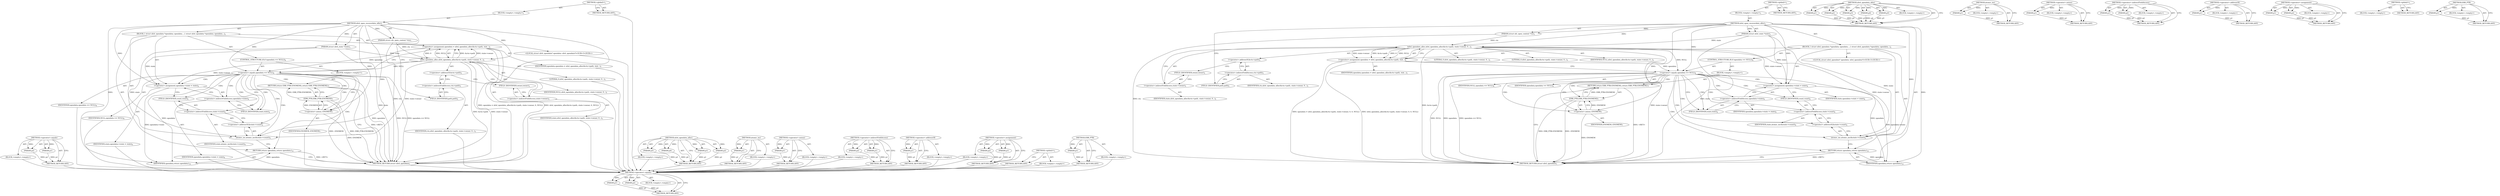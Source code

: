 digraph "ERR_PTR" {
vulnerable_92 [label=<(METHOD,&lt;operator&gt;.equals)>];
vulnerable_93 [label=<(PARAM,p1)>];
vulnerable_94 [label=<(PARAM,p2)>];
vulnerable_95 [label=<(BLOCK,&lt;empty&gt;,&lt;empty&gt;)>];
vulnerable_96 [label=<(METHOD_RETURN,ANY)>];
vulnerable_6 [label=<(METHOD,&lt;global&gt;)<SUB>1</SUB>>];
vulnerable_7 [label=<(BLOCK,&lt;empty&gt;,&lt;empty&gt;)<SUB>1</SUB>>];
vulnerable_8 [label=<(METHOD,nfs4_open_recoverdata_alloc)<SUB>1</SUB>>];
vulnerable_9 [label=<(PARAM,struct nfs_open_context *ctx)<SUB>1</SUB>>];
vulnerable_10 [label=<(PARAM,struct nfs4_state *state)<SUB>1</SUB>>];
vulnerable_11 [label=<(BLOCK,{
 	struct nfs4_opendata *opendata;
 
	opendata...,{
 	struct nfs4_opendata *opendata;
 
	opendata...)<SUB>2</SUB>>];
vulnerable_12 [label="<(LOCAL,struct nfs4_opendata* opendata: nfs4_opendata*)<SUB>3</SUB>>"];
vulnerable_13 [label=<(&lt;operator&gt;.assignment,opendata = nfs4_opendata_alloc(&amp;ctx-&gt;path, stat...)<SUB>5</SUB>>];
vulnerable_14 [label=<(IDENTIFIER,opendata,opendata = nfs4_opendata_alloc(&amp;ctx-&gt;path, stat...)<SUB>5</SUB>>];
vulnerable_15 [label=<(nfs4_opendata_alloc,nfs4_opendata_alloc(&amp;ctx-&gt;path, state-&gt;owner, 0...)<SUB>5</SUB>>];
vulnerable_16 [label=<(&lt;operator&gt;.addressOf,&amp;ctx-&gt;path)<SUB>5</SUB>>];
vulnerable_17 [label=<(&lt;operator&gt;.indirectFieldAccess,ctx-&gt;path)<SUB>5</SUB>>];
vulnerable_18 [label=<(IDENTIFIER,ctx,nfs4_opendata_alloc(&amp;ctx-&gt;path, state-&gt;owner, 0...)<SUB>5</SUB>>];
vulnerable_19 [label=<(FIELD_IDENTIFIER,path,path)<SUB>5</SUB>>];
vulnerable_20 [label=<(&lt;operator&gt;.indirectFieldAccess,state-&gt;owner)<SUB>5</SUB>>];
vulnerable_21 [label=<(IDENTIFIER,state,nfs4_opendata_alloc(&amp;ctx-&gt;path, state-&gt;owner, 0...)<SUB>5</SUB>>];
vulnerable_22 [label=<(FIELD_IDENTIFIER,owner,owner)<SUB>5</SUB>>];
vulnerable_23 [label=<(LITERAL,0,nfs4_opendata_alloc(&amp;ctx-&gt;path, state-&gt;owner, 0...)<SUB>5</SUB>>];
vulnerable_24 [label=<(IDENTIFIER,NULL,nfs4_opendata_alloc(&amp;ctx-&gt;path, state-&gt;owner, 0...)<SUB>5</SUB>>];
vulnerable_25 [label=<(CONTROL_STRUCTURE,IF,if (opendata == NULL))<SUB>6</SUB>>];
vulnerable_26 [label=<(&lt;operator&gt;.equals,opendata == NULL)<SUB>6</SUB>>];
vulnerable_27 [label=<(IDENTIFIER,opendata,opendata == NULL)<SUB>6</SUB>>];
vulnerable_28 [label=<(IDENTIFIER,NULL,opendata == NULL)<SUB>6</SUB>>];
vulnerable_29 [label=<(BLOCK,&lt;empty&gt;,&lt;empty&gt;)<SUB>7</SUB>>];
vulnerable_30 [label=<(RETURN,return ERR_PTR(-ENOMEM);,return ERR_PTR(-ENOMEM);)<SUB>7</SUB>>];
vulnerable_31 [label=<(ERR_PTR,ERR_PTR(-ENOMEM))<SUB>7</SUB>>];
vulnerable_32 [label=<(&lt;operator&gt;.minus,-ENOMEM)<SUB>7</SUB>>];
vulnerable_33 [label=<(IDENTIFIER,ENOMEM,-ENOMEM)<SUB>7</SUB>>];
vulnerable_34 [label=<(&lt;operator&gt;.assignment,opendata-&gt;state = state)<SUB>8</SUB>>];
vulnerable_35 [label=<(&lt;operator&gt;.indirectFieldAccess,opendata-&gt;state)<SUB>8</SUB>>];
vulnerable_36 [label=<(IDENTIFIER,opendata,opendata-&gt;state = state)<SUB>8</SUB>>];
vulnerable_37 [label=<(FIELD_IDENTIFIER,state,state)<SUB>8</SUB>>];
vulnerable_38 [label=<(IDENTIFIER,state,opendata-&gt;state = state)<SUB>8</SUB>>];
vulnerable_39 [label=<(atomic_inc,atomic_inc(&amp;state-&gt;count))<SUB>9</SUB>>];
vulnerable_40 [label=<(&lt;operator&gt;.addressOf,&amp;state-&gt;count)<SUB>9</SUB>>];
vulnerable_41 [label=<(&lt;operator&gt;.indirectFieldAccess,state-&gt;count)<SUB>9</SUB>>];
vulnerable_42 [label=<(IDENTIFIER,state,atomic_inc(&amp;state-&gt;count))<SUB>9</SUB>>];
vulnerable_43 [label=<(FIELD_IDENTIFIER,count,count)<SUB>9</SUB>>];
vulnerable_44 [label=<(RETURN,return opendata;,return opendata;)<SUB>10</SUB>>];
vulnerable_45 [label=<(IDENTIFIER,opendata,return opendata;)<SUB>10</SUB>>];
vulnerable_46 [label=<(METHOD_RETURN,struct nfs4_opendata)<SUB>1</SUB>>];
vulnerable_48 [label=<(METHOD_RETURN,ANY)<SUB>1</SUB>>];
vulnerable_76 [label=<(METHOD,nfs4_opendata_alloc)>];
vulnerable_77 [label=<(PARAM,p1)>];
vulnerable_78 [label=<(PARAM,p2)>];
vulnerable_79 [label=<(PARAM,p3)>];
vulnerable_80 [label=<(PARAM,p4)>];
vulnerable_81 [label=<(BLOCK,&lt;empty&gt;,&lt;empty&gt;)>];
vulnerable_82 [label=<(METHOD_RETURN,ANY)>];
vulnerable_105 [label=<(METHOD,atomic_inc)>];
vulnerable_106 [label=<(PARAM,p1)>];
vulnerable_107 [label=<(BLOCK,&lt;empty&gt;,&lt;empty&gt;)>];
vulnerable_108 [label=<(METHOD_RETURN,ANY)>];
vulnerable_101 [label=<(METHOD,&lt;operator&gt;.minus)>];
vulnerable_102 [label=<(PARAM,p1)>];
vulnerable_103 [label=<(BLOCK,&lt;empty&gt;,&lt;empty&gt;)>];
vulnerable_104 [label=<(METHOD_RETURN,ANY)>];
vulnerable_87 [label=<(METHOD,&lt;operator&gt;.indirectFieldAccess)>];
vulnerable_88 [label=<(PARAM,p1)>];
vulnerable_89 [label=<(PARAM,p2)>];
vulnerable_90 [label=<(BLOCK,&lt;empty&gt;,&lt;empty&gt;)>];
vulnerable_91 [label=<(METHOD_RETURN,ANY)>];
vulnerable_83 [label=<(METHOD,&lt;operator&gt;.addressOf)>];
vulnerable_84 [label=<(PARAM,p1)>];
vulnerable_85 [label=<(BLOCK,&lt;empty&gt;,&lt;empty&gt;)>];
vulnerable_86 [label=<(METHOD_RETURN,ANY)>];
vulnerable_71 [label=<(METHOD,&lt;operator&gt;.assignment)>];
vulnerable_72 [label=<(PARAM,p1)>];
vulnerable_73 [label=<(PARAM,p2)>];
vulnerable_74 [label=<(BLOCK,&lt;empty&gt;,&lt;empty&gt;)>];
vulnerable_75 [label=<(METHOD_RETURN,ANY)>];
vulnerable_65 [label=<(METHOD,&lt;global&gt;)<SUB>1</SUB>>];
vulnerable_66 [label=<(BLOCK,&lt;empty&gt;,&lt;empty&gt;)>];
vulnerable_67 [label=<(METHOD_RETURN,ANY)>];
vulnerable_97 [label=<(METHOD,ERR_PTR)>];
vulnerable_98 [label=<(PARAM,p1)>];
vulnerable_99 [label=<(BLOCK,&lt;empty&gt;,&lt;empty&gt;)>];
vulnerable_100 [label=<(METHOD_RETURN,ANY)>];
fixed_94 [label=<(METHOD,&lt;operator&gt;.equals)>];
fixed_95 [label=<(PARAM,p1)>];
fixed_96 [label=<(PARAM,p2)>];
fixed_97 [label=<(BLOCK,&lt;empty&gt;,&lt;empty&gt;)>];
fixed_98 [label=<(METHOD_RETURN,ANY)>];
fixed_6 [label=<(METHOD,&lt;global&gt;)<SUB>1</SUB>>];
fixed_7 [label=<(BLOCK,&lt;empty&gt;,&lt;empty&gt;)<SUB>1</SUB>>];
fixed_8 [label=<(METHOD,nfs4_open_recoverdata_alloc)<SUB>1</SUB>>];
fixed_9 [label=<(PARAM,struct nfs_open_context *ctx)<SUB>1</SUB>>];
fixed_10 [label=<(PARAM,struct nfs4_state *state)<SUB>1</SUB>>];
fixed_11 [label=<(BLOCK,{
 	struct nfs4_opendata *opendata;
 
	opendata...,{
 	struct nfs4_opendata *opendata;
 
	opendata...)<SUB>2</SUB>>];
fixed_12 [label="<(LOCAL,struct nfs4_opendata* opendata: nfs4_opendata*)<SUB>3</SUB>>"];
fixed_13 [label=<(&lt;operator&gt;.assignment,opendata = nfs4_opendata_alloc(&amp;ctx-&gt;path, stat...)<SUB>5</SUB>>];
fixed_14 [label=<(IDENTIFIER,opendata,opendata = nfs4_opendata_alloc(&amp;ctx-&gt;path, stat...)<SUB>5</SUB>>];
fixed_15 [label=<(nfs4_opendata_alloc,nfs4_opendata_alloc(&amp;ctx-&gt;path, state-&gt;owner, 0...)<SUB>5</SUB>>];
fixed_16 [label=<(&lt;operator&gt;.addressOf,&amp;ctx-&gt;path)<SUB>5</SUB>>];
fixed_17 [label=<(&lt;operator&gt;.indirectFieldAccess,ctx-&gt;path)<SUB>5</SUB>>];
fixed_18 [label=<(IDENTIFIER,ctx,nfs4_opendata_alloc(&amp;ctx-&gt;path, state-&gt;owner, 0...)<SUB>5</SUB>>];
fixed_19 [label=<(FIELD_IDENTIFIER,path,path)<SUB>5</SUB>>];
fixed_20 [label=<(&lt;operator&gt;.indirectFieldAccess,state-&gt;owner)<SUB>5</SUB>>];
fixed_21 [label=<(IDENTIFIER,state,nfs4_opendata_alloc(&amp;ctx-&gt;path, state-&gt;owner, 0...)<SUB>5</SUB>>];
fixed_22 [label=<(FIELD_IDENTIFIER,owner,owner)<SUB>5</SUB>>];
fixed_23 [label=<(LITERAL,0,nfs4_opendata_alloc(&amp;ctx-&gt;path, state-&gt;owner, 0...)<SUB>5</SUB>>];
fixed_24 [label=<(LITERAL,0,nfs4_opendata_alloc(&amp;ctx-&gt;path, state-&gt;owner, 0...)<SUB>5</SUB>>];
fixed_25 [label=<(IDENTIFIER,NULL,nfs4_opendata_alloc(&amp;ctx-&gt;path, state-&gt;owner, 0...)<SUB>5</SUB>>];
fixed_26 [label=<(CONTROL_STRUCTURE,IF,if (opendata == NULL))<SUB>6</SUB>>];
fixed_27 [label=<(&lt;operator&gt;.equals,opendata == NULL)<SUB>6</SUB>>];
fixed_28 [label=<(IDENTIFIER,opendata,opendata == NULL)<SUB>6</SUB>>];
fixed_29 [label=<(IDENTIFIER,NULL,opendata == NULL)<SUB>6</SUB>>];
fixed_30 [label=<(BLOCK,&lt;empty&gt;,&lt;empty&gt;)<SUB>7</SUB>>];
fixed_31 [label=<(RETURN,return ERR_PTR(-ENOMEM);,return ERR_PTR(-ENOMEM);)<SUB>7</SUB>>];
fixed_32 [label=<(ERR_PTR,ERR_PTR(-ENOMEM))<SUB>7</SUB>>];
fixed_33 [label=<(&lt;operator&gt;.minus,-ENOMEM)<SUB>7</SUB>>];
fixed_34 [label=<(IDENTIFIER,ENOMEM,-ENOMEM)<SUB>7</SUB>>];
fixed_35 [label=<(&lt;operator&gt;.assignment,opendata-&gt;state = state)<SUB>8</SUB>>];
fixed_36 [label=<(&lt;operator&gt;.indirectFieldAccess,opendata-&gt;state)<SUB>8</SUB>>];
fixed_37 [label=<(IDENTIFIER,opendata,opendata-&gt;state = state)<SUB>8</SUB>>];
fixed_38 [label=<(FIELD_IDENTIFIER,state,state)<SUB>8</SUB>>];
fixed_39 [label=<(IDENTIFIER,state,opendata-&gt;state = state)<SUB>8</SUB>>];
fixed_40 [label=<(atomic_inc,atomic_inc(&amp;state-&gt;count))<SUB>9</SUB>>];
fixed_41 [label=<(&lt;operator&gt;.addressOf,&amp;state-&gt;count)<SUB>9</SUB>>];
fixed_42 [label=<(&lt;operator&gt;.indirectFieldAccess,state-&gt;count)<SUB>9</SUB>>];
fixed_43 [label=<(IDENTIFIER,state,atomic_inc(&amp;state-&gt;count))<SUB>9</SUB>>];
fixed_44 [label=<(FIELD_IDENTIFIER,count,count)<SUB>9</SUB>>];
fixed_45 [label=<(RETURN,return opendata;,return opendata;)<SUB>10</SUB>>];
fixed_46 [label=<(IDENTIFIER,opendata,return opendata;)<SUB>10</SUB>>];
fixed_47 [label=<(METHOD_RETURN,struct nfs4_opendata)<SUB>1</SUB>>];
fixed_49 [label=<(METHOD_RETURN,ANY)<SUB>1</SUB>>];
fixed_77 [label=<(METHOD,nfs4_opendata_alloc)>];
fixed_78 [label=<(PARAM,p1)>];
fixed_79 [label=<(PARAM,p2)>];
fixed_80 [label=<(PARAM,p3)>];
fixed_81 [label=<(PARAM,p4)>];
fixed_82 [label=<(PARAM,p5)>];
fixed_83 [label=<(BLOCK,&lt;empty&gt;,&lt;empty&gt;)>];
fixed_84 [label=<(METHOD_RETURN,ANY)>];
fixed_107 [label=<(METHOD,atomic_inc)>];
fixed_108 [label=<(PARAM,p1)>];
fixed_109 [label=<(BLOCK,&lt;empty&gt;,&lt;empty&gt;)>];
fixed_110 [label=<(METHOD_RETURN,ANY)>];
fixed_103 [label=<(METHOD,&lt;operator&gt;.minus)>];
fixed_104 [label=<(PARAM,p1)>];
fixed_105 [label=<(BLOCK,&lt;empty&gt;,&lt;empty&gt;)>];
fixed_106 [label=<(METHOD_RETURN,ANY)>];
fixed_89 [label=<(METHOD,&lt;operator&gt;.indirectFieldAccess)>];
fixed_90 [label=<(PARAM,p1)>];
fixed_91 [label=<(PARAM,p2)>];
fixed_92 [label=<(BLOCK,&lt;empty&gt;,&lt;empty&gt;)>];
fixed_93 [label=<(METHOD_RETURN,ANY)>];
fixed_85 [label=<(METHOD,&lt;operator&gt;.addressOf)>];
fixed_86 [label=<(PARAM,p1)>];
fixed_87 [label=<(BLOCK,&lt;empty&gt;,&lt;empty&gt;)>];
fixed_88 [label=<(METHOD_RETURN,ANY)>];
fixed_72 [label=<(METHOD,&lt;operator&gt;.assignment)>];
fixed_73 [label=<(PARAM,p1)>];
fixed_74 [label=<(PARAM,p2)>];
fixed_75 [label=<(BLOCK,&lt;empty&gt;,&lt;empty&gt;)>];
fixed_76 [label=<(METHOD_RETURN,ANY)>];
fixed_66 [label=<(METHOD,&lt;global&gt;)<SUB>1</SUB>>];
fixed_67 [label=<(BLOCK,&lt;empty&gt;,&lt;empty&gt;)>];
fixed_68 [label=<(METHOD_RETURN,ANY)>];
fixed_99 [label=<(METHOD,ERR_PTR)>];
fixed_100 [label=<(PARAM,p1)>];
fixed_101 [label=<(BLOCK,&lt;empty&gt;,&lt;empty&gt;)>];
fixed_102 [label=<(METHOD_RETURN,ANY)>];
vulnerable_92 -> vulnerable_93  [key=0, label="AST: "];
vulnerable_92 -> vulnerable_93  [key=1, label="DDG: "];
vulnerable_92 -> vulnerable_95  [key=0, label="AST: "];
vulnerable_92 -> vulnerable_94  [key=0, label="AST: "];
vulnerable_92 -> vulnerable_94  [key=1, label="DDG: "];
vulnerable_92 -> vulnerable_96  [key=0, label="AST: "];
vulnerable_92 -> vulnerable_96  [key=1, label="CFG: "];
vulnerable_93 -> vulnerable_96  [key=0, label="DDG: p1"];
vulnerable_94 -> vulnerable_96  [key=0, label="DDG: p2"];
vulnerable_95 -> fixed_94  [key=0];
vulnerable_96 -> fixed_94  [key=0];
vulnerable_6 -> vulnerable_7  [key=0, label="AST: "];
vulnerable_6 -> vulnerable_48  [key=0, label="AST: "];
vulnerable_6 -> vulnerable_48  [key=1, label="CFG: "];
vulnerable_7 -> vulnerable_8  [key=0, label="AST: "];
vulnerable_8 -> vulnerable_9  [key=0, label="AST: "];
vulnerable_8 -> vulnerable_9  [key=1, label="DDG: "];
vulnerable_8 -> vulnerable_10  [key=0, label="AST: "];
vulnerable_8 -> vulnerable_10  [key=1, label="DDG: "];
vulnerable_8 -> vulnerable_11  [key=0, label="AST: "];
vulnerable_8 -> vulnerable_46  [key=0, label="AST: "];
vulnerable_8 -> vulnerable_19  [key=0, label="CFG: "];
vulnerable_8 -> vulnerable_34  [key=0, label="DDG: "];
vulnerable_8 -> vulnerable_39  [key=0, label="DDG: "];
vulnerable_8 -> vulnerable_45  [key=0, label="DDG: "];
vulnerable_8 -> vulnerable_15  [key=0, label="DDG: "];
vulnerable_8 -> vulnerable_26  [key=0, label="DDG: "];
vulnerable_8 -> vulnerable_32  [key=0, label="DDG: "];
vulnerable_9 -> vulnerable_46  [key=0, label="DDG: ctx"];
vulnerable_9 -> vulnerable_15  [key=0, label="DDG: ctx"];
vulnerable_10 -> vulnerable_46  [key=0, label="DDG: state"];
vulnerable_10 -> vulnerable_34  [key=0, label="DDG: state"];
vulnerable_10 -> vulnerable_39  [key=0, label="DDG: state"];
vulnerable_10 -> vulnerable_15  [key=0, label="DDG: state"];
vulnerable_11 -> vulnerable_12  [key=0, label="AST: "];
vulnerable_11 -> vulnerable_13  [key=0, label="AST: "];
vulnerable_11 -> vulnerable_25  [key=0, label="AST: "];
vulnerable_11 -> vulnerable_34  [key=0, label="AST: "];
vulnerable_11 -> vulnerable_39  [key=0, label="AST: "];
vulnerable_11 -> vulnerable_44  [key=0, label="AST: "];
vulnerable_12 -> fixed_94  [key=0];
vulnerable_13 -> vulnerable_14  [key=0, label="AST: "];
vulnerable_13 -> vulnerable_15  [key=0, label="AST: "];
vulnerable_13 -> vulnerable_26  [key=0, label="CFG: "];
vulnerable_13 -> vulnerable_26  [key=1, label="DDG: opendata"];
vulnerable_13 -> vulnerable_46  [key=0, label="DDG: nfs4_opendata_alloc(&amp;ctx-&gt;path, state-&gt;owner, 0, NULL)"];
vulnerable_13 -> vulnerable_46  [key=1, label="DDG: opendata = nfs4_opendata_alloc(&amp;ctx-&gt;path, state-&gt;owner, 0, NULL)"];
vulnerable_14 -> fixed_94  [key=0];
vulnerable_15 -> vulnerable_16  [key=0, label="AST: "];
vulnerable_15 -> vulnerable_20  [key=0, label="AST: "];
vulnerable_15 -> vulnerable_23  [key=0, label="AST: "];
vulnerable_15 -> vulnerable_24  [key=0, label="AST: "];
vulnerable_15 -> vulnerable_13  [key=0, label="CFG: "];
vulnerable_15 -> vulnerable_13  [key=1, label="DDG: &amp;ctx-&gt;path"];
vulnerable_15 -> vulnerable_13  [key=2, label="DDG: state-&gt;owner"];
vulnerable_15 -> vulnerable_13  [key=3, label="DDG: 0"];
vulnerable_15 -> vulnerable_13  [key=4, label="DDG: NULL"];
vulnerable_15 -> vulnerable_46  [key=0, label="DDG: &amp;ctx-&gt;path"];
vulnerable_15 -> vulnerable_46  [key=1, label="DDG: state-&gt;owner"];
vulnerable_15 -> vulnerable_34  [key=0, label="DDG: state-&gt;owner"];
vulnerable_15 -> vulnerable_39  [key=0, label="DDG: state-&gt;owner"];
vulnerable_15 -> vulnerable_26  [key=0, label="DDG: NULL"];
vulnerable_16 -> vulnerable_17  [key=0, label="AST: "];
vulnerable_16 -> vulnerable_22  [key=0, label="CFG: "];
vulnerable_17 -> vulnerable_18  [key=0, label="AST: "];
vulnerable_17 -> vulnerable_19  [key=0, label="AST: "];
vulnerable_17 -> vulnerable_16  [key=0, label="CFG: "];
vulnerable_18 -> fixed_94  [key=0];
vulnerable_19 -> vulnerable_17  [key=0, label="CFG: "];
vulnerable_20 -> vulnerable_21  [key=0, label="AST: "];
vulnerable_20 -> vulnerable_22  [key=0, label="AST: "];
vulnerable_20 -> vulnerable_15  [key=0, label="CFG: "];
vulnerable_21 -> fixed_94  [key=0];
vulnerable_22 -> vulnerable_20  [key=0, label="CFG: "];
vulnerable_23 -> fixed_94  [key=0];
vulnerable_24 -> fixed_94  [key=0];
vulnerable_25 -> vulnerable_26  [key=0, label="AST: "];
vulnerable_25 -> vulnerable_29  [key=0, label="AST: "];
vulnerable_26 -> vulnerable_27  [key=0, label="AST: "];
vulnerable_26 -> vulnerable_28  [key=0, label="AST: "];
vulnerable_26 -> vulnerable_32  [key=0, label="CFG: "];
vulnerable_26 -> vulnerable_32  [key=1, label="CDG: "];
vulnerable_26 -> vulnerable_37  [key=0, label="CFG: "];
vulnerable_26 -> vulnerable_37  [key=1, label="CDG: "];
vulnerable_26 -> vulnerable_46  [key=0, label="DDG: opendata"];
vulnerable_26 -> vulnerable_46  [key=1, label="DDG: NULL"];
vulnerable_26 -> vulnerable_46  [key=2, label="DDG: opendata == NULL"];
vulnerable_26 -> vulnerable_45  [key=0, label="DDG: opendata"];
vulnerable_26 -> vulnerable_40  [key=0, label="CDG: "];
vulnerable_26 -> vulnerable_30  [key=0, label="CDG: "];
vulnerable_26 -> vulnerable_34  [key=0, label="CDG: "];
vulnerable_26 -> vulnerable_44  [key=0, label="CDG: "];
vulnerable_26 -> vulnerable_35  [key=0, label="CDG: "];
vulnerable_26 -> vulnerable_41  [key=0, label="CDG: "];
vulnerable_26 -> vulnerable_39  [key=0, label="CDG: "];
vulnerable_26 -> vulnerable_31  [key=0, label="CDG: "];
vulnerable_26 -> vulnerable_43  [key=0, label="CDG: "];
vulnerable_27 -> fixed_94  [key=0];
vulnerable_28 -> fixed_94  [key=0];
vulnerable_29 -> vulnerable_30  [key=0, label="AST: "];
vulnerable_30 -> vulnerable_31  [key=0, label="AST: "];
vulnerable_30 -> vulnerable_46  [key=0, label="CFG: "];
vulnerable_30 -> vulnerable_46  [key=1, label="DDG: &lt;RET&gt;"];
vulnerable_31 -> vulnerable_32  [key=0, label="AST: "];
vulnerable_31 -> vulnerable_30  [key=0, label="CFG: "];
vulnerable_31 -> vulnerable_30  [key=1, label="DDG: ERR_PTR(-ENOMEM)"];
vulnerable_31 -> vulnerable_46  [key=0, label="DDG: -ENOMEM"];
vulnerable_31 -> vulnerable_46  [key=1, label="DDG: ERR_PTR(-ENOMEM)"];
vulnerable_32 -> vulnerable_33  [key=0, label="AST: "];
vulnerable_32 -> vulnerable_31  [key=0, label="CFG: "];
vulnerable_32 -> vulnerable_31  [key=1, label="DDG: ENOMEM"];
vulnerable_32 -> vulnerable_46  [key=0, label="DDG: ENOMEM"];
vulnerable_33 -> fixed_94  [key=0];
vulnerable_34 -> vulnerable_35  [key=0, label="AST: "];
vulnerable_34 -> vulnerable_38  [key=0, label="AST: "];
vulnerable_34 -> vulnerable_43  [key=0, label="CFG: "];
vulnerable_34 -> vulnerable_45  [key=0, label="DDG: opendata-&gt;state"];
vulnerable_35 -> vulnerable_36  [key=0, label="AST: "];
vulnerable_35 -> vulnerable_37  [key=0, label="AST: "];
vulnerable_35 -> vulnerable_34  [key=0, label="CFG: "];
vulnerable_36 -> fixed_94  [key=0];
vulnerable_37 -> vulnerable_35  [key=0, label="CFG: "];
vulnerable_38 -> fixed_94  [key=0];
vulnerable_39 -> vulnerable_40  [key=0, label="AST: "];
vulnerable_39 -> vulnerable_44  [key=0, label="CFG: "];
vulnerable_40 -> vulnerable_41  [key=0, label="AST: "];
vulnerable_40 -> vulnerable_39  [key=0, label="CFG: "];
vulnerable_41 -> vulnerable_42  [key=0, label="AST: "];
vulnerable_41 -> vulnerable_43  [key=0, label="AST: "];
vulnerable_41 -> vulnerable_40  [key=0, label="CFG: "];
vulnerable_42 -> fixed_94  [key=0];
vulnerable_43 -> vulnerable_41  [key=0, label="CFG: "];
vulnerable_44 -> vulnerable_45  [key=0, label="AST: "];
vulnerable_44 -> vulnerable_46  [key=0, label="CFG: "];
vulnerable_44 -> vulnerable_46  [key=1, label="DDG: &lt;RET&gt;"];
vulnerable_45 -> vulnerable_44  [key=0, label="DDG: opendata"];
vulnerable_46 -> fixed_94  [key=0];
vulnerable_48 -> fixed_94  [key=0];
vulnerable_76 -> vulnerable_77  [key=0, label="AST: "];
vulnerable_76 -> vulnerable_77  [key=1, label="DDG: "];
vulnerable_76 -> vulnerable_81  [key=0, label="AST: "];
vulnerable_76 -> vulnerable_78  [key=0, label="AST: "];
vulnerable_76 -> vulnerable_78  [key=1, label="DDG: "];
vulnerable_76 -> vulnerable_82  [key=0, label="AST: "];
vulnerable_76 -> vulnerable_82  [key=1, label="CFG: "];
vulnerable_76 -> vulnerable_79  [key=0, label="AST: "];
vulnerable_76 -> vulnerable_79  [key=1, label="DDG: "];
vulnerable_76 -> vulnerable_80  [key=0, label="AST: "];
vulnerable_76 -> vulnerable_80  [key=1, label="DDG: "];
vulnerable_77 -> vulnerable_82  [key=0, label="DDG: p1"];
vulnerable_78 -> vulnerable_82  [key=0, label="DDG: p2"];
vulnerable_79 -> vulnerable_82  [key=0, label="DDG: p3"];
vulnerable_80 -> vulnerable_82  [key=0, label="DDG: p4"];
vulnerable_81 -> fixed_94  [key=0];
vulnerable_82 -> fixed_94  [key=0];
vulnerable_105 -> vulnerable_106  [key=0, label="AST: "];
vulnerable_105 -> vulnerable_106  [key=1, label="DDG: "];
vulnerable_105 -> vulnerable_107  [key=0, label="AST: "];
vulnerable_105 -> vulnerable_108  [key=0, label="AST: "];
vulnerable_105 -> vulnerable_108  [key=1, label="CFG: "];
vulnerable_106 -> vulnerable_108  [key=0, label="DDG: p1"];
vulnerable_107 -> fixed_94  [key=0];
vulnerable_108 -> fixed_94  [key=0];
vulnerable_101 -> vulnerable_102  [key=0, label="AST: "];
vulnerable_101 -> vulnerable_102  [key=1, label="DDG: "];
vulnerable_101 -> vulnerable_103  [key=0, label="AST: "];
vulnerable_101 -> vulnerable_104  [key=0, label="AST: "];
vulnerable_101 -> vulnerable_104  [key=1, label="CFG: "];
vulnerable_102 -> vulnerable_104  [key=0, label="DDG: p1"];
vulnerable_103 -> fixed_94  [key=0];
vulnerable_104 -> fixed_94  [key=0];
vulnerable_87 -> vulnerable_88  [key=0, label="AST: "];
vulnerable_87 -> vulnerable_88  [key=1, label="DDG: "];
vulnerable_87 -> vulnerable_90  [key=0, label="AST: "];
vulnerable_87 -> vulnerable_89  [key=0, label="AST: "];
vulnerable_87 -> vulnerable_89  [key=1, label="DDG: "];
vulnerable_87 -> vulnerable_91  [key=0, label="AST: "];
vulnerable_87 -> vulnerable_91  [key=1, label="CFG: "];
vulnerable_88 -> vulnerable_91  [key=0, label="DDG: p1"];
vulnerable_89 -> vulnerable_91  [key=0, label="DDG: p2"];
vulnerable_90 -> fixed_94  [key=0];
vulnerable_91 -> fixed_94  [key=0];
vulnerable_83 -> vulnerable_84  [key=0, label="AST: "];
vulnerable_83 -> vulnerable_84  [key=1, label="DDG: "];
vulnerable_83 -> vulnerable_85  [key=0, label="AST: "];
vulnerable_83 -> vulnerable_86  [key=0, label="AST: "];
vulnerable_83 -> vulnerable_86  [key=1, label="CFG: "];
vulnerable_84 -> vulnerable_86  [key=0, label="DDG: p1"];
vulnerable_85 -> fixed_94  [key=0];
vulnerable_86 -> fixed_94  [key=0];
vulnerable_71 -> vulnerable_72  [key=0, label="AST: "];
vulnerable_71 -> vulnerable_72  [key=1, label="DDG: "];
vulnerable_71 -> vulnerable_74  [key=0, label="AST: "];
vulnerable_71 -> vulnerable_73  [key=0, label="AST: "];
vulnerable_71 -> vulnerable_73  [key=1, label="DDG: "];
vulnerable_71 -> vulnerable_75  [key=0, label="AST: "];
vulnerable_71 -> vulnerable_75  [key=1, label="CFG: "];
vulnerable_72 -> vulnerable_75  [key=0, label="DDG: p1"];
vulnerable_73 -> vulnerable_75  [key=0, label="DDG: p2"];
vulnerable_74 -> fixed_94  [key=0];
vulnerable_75 -> fixed_94  [key=0];
vulnerable_65 -> vulnerable_66  [key=0, label="AST: "];
vulnerable_65 -> vulnerable_67  [key=0, label="AST: "];
vulnerable_65 -> vulnerable_67  [key=1, label="CFG: "];
vulnerable_66 -> fixed_94  [key=0];
vulnerable_67 -> fixed_94  [key=0];
vulnerable_97 -> vulnerable_98  [key=0, label="AST: "];
vulnerable_97 -> vulnerable_98  [key=1, label="DDG: "];
vulnerable_97 -> vulnerable_99  [key=0, label="AST: "];
vulnerable_97 -> vulnerable_100  [key=0, label="AST: "];
vulnerable_97 -> vulnerable_100  [key=1, label="CFG: "];
vulnerable_98 -> vulnerable_100  [key=0, label="DDG: p1"];
vulnerable_99 -> fixed_94  [key=0];
vulnerable_100 -> fixed_94  [key=0];
fixed_94 -> fixed_95  [key=0, label="AST: "];
fixed_94 -> fixed_95  [key=1, label="DDG: "];
fixed_94 -> fixed_97  [key=0, label="AST: "];
fixed_94 -> fixed_96  [key=0, label="AST: "];
fixed_94 -> fixed_96  [key=1, label="DDG: "];
fixed_94 -> fixed_98  [key=0, label="AST: "];
fixed_94 -> fixed_98  [key=1, label="CFG: "];
fixed_95 -> fixed_98  [key=0, label="DDG: p1"];
fixed_96 -> fixed_98  [key=0, label="DDG: p2"];
fixed_6 -> fixed_7  [key=0, label="AST: "];
fixed_6 -> fixed_49  [key=0, label="AST: "];
fixed_6 -> fixed_49  [key=1, label="CFG: "];
fixed_7 -> fixed_8  [key=0, label="AST: "];
fixed_8 -> fixed_9  [key=0, label="AST: "];
fixed_8 -> fixed_9  [key=1, label="DDG: "];
fixed_8 -> fixed_10  [key=0, label="AST: "];
fixed_8 -> fixed_10  [key=1, label="DDG: "];
fixed_8 -> fixed_11  [key=0, label="AST: "];
fixed_8 -> fixed_47  [key=0, label="AST: "];
fixed_8 -> fixed_19  [key=0, label="CFG: "];
fixed_8 -> fixed_35  [key=0, label="DDG: "];
fixed_8 -> fixed_40  [key=0, label="DDG: "];
fixed_8 -> fixed_46  [key=0, label="DDG: "];
fixed_8 -> fixed_15  [key=0, label="DDG: "];
fixed_8 -> fixed_27  [key=0, label="DDG: "];
fixed_8 -> fixed_33  [key=0, label="DDG: "];
fixed_9 -> fixed_47  [key=0, label="DDG: ctx"];
fixed_9 -> fixed_15  [key=0, label="DDG: ctx"];
fixed_10 -> fixed_47  [key=0, label="DDG: state"];
fixed_10 -> fixed_35  [key=0, label="DDG: state"];
fixed_10 -> fixed_40  [key=0, label="DDG: state"];
fixed_10 -> fixed_15  [key=0, label="DDG: state"];
fixed_11 -> fixed_12  [key=0, label="AST: "];
fixed_11 -> fixed_13  [key=0, label="AST: "];
fixed_11 -> fixed_26  [key=0, label="AST: "];
fixed_11 -> fixed_35  [key=0, label="AST: "];
fixed_11 -> fixed_40  [key=0, label="AST: "];
fixed_11 -> fixed_45  [key=0, label="AST: "];
fixed_13 -> fixed_14  [key=0, label="AST: "];
fixed_13 -> fixed_15  [key=0, label="AST: "];
fixed_13 -> fixed_27  [key=0, label="CFG: "];
fixed_13 -> fixed_27  [key=1, label="DDG: opendata"];
fixed_13 -> fixed_47  [key=0, label="DDG: nfs4_opendata_alloc(&amp;ctx-&gt;path, state-&gt;owner, 0, 0, NULL)"];
fixed_13 -> fixed_47  [key=1, label="DDG: opendata = nfs4_opendata_alloc(&amp;ctx-&gt;path, state-&gt;owner, 0, 0, NULL)"];
fixed_15 -> fixed_16  [key=0, label="AST: "];
fixed_15 -> fixed_20  [key=0, label="AST: "];
fixed_15 -> fixed_23  [key=0, label="AST: "];
fixed_15 -> fixed_24  [key=0, label="AST: "];
fixed_15 -> fixed_25  [key=0, label="AST: "];
fixed_15 -> fixed_13  [key=0, label="CFG: "];
fixed_15 -> fixed_13  [key=1, label="DDG: state-&gt;owner"];
fixed_15 -> fixed_13  [key=2, label="DDG: &amp;ctx-&gt;path"];
fixed_15 -> fixed_13  [key=3, label="DDG: 0"];
fixed_15 -> fixed_13  [key=4, label="DDG: NULL"];
fixed_15 -> fixed_47  [key=0, label="DDG: &amp;ctx-&gt;path"];
fixed_15 -> fixed_47  [key=1, label="DDG: state-&gt;owner"];
fixed_15 -> fixed_35  [key=0, label="DDG: state-&gt;owner"];
fixed_15 -> fixed_40  [key=0, label="DDG: state-&gt;owner"];
fixed_15 -> fixed_27  [key=0, label="DDG: NULL"];
fixed_16 -> fixed_17  [key=0, label="AST: "];
fixed_16 -> fixed_22  [key=0, label="CFG: "];
fixed_17 -> fixed_18  [key=0, label="AST: "];
fixed_17 -> fixed_19  [key=0, label="AST: "];
fixed_17 -> fixed_16  [key=0, label="CFG: "];
fixed_19 -> fixed_17  [key=0, label="CFG: "];
fixed_20 -> fixed_21  [key=0, label="AST: "];
fixed_20 -> fixed_22  [key=0, label="AST: "];
fixed_20 -> fixed_15  [key=0, label="CFG: "];
fixed_22 -> fixed_20  [key=0, label="CFG: "];
fixed_26 -> fixed_27  [key=0, label="AST: "];
fixed_26 -> fixed_30  [key=0, label="AST: "];
fixed_27 -> fixed_28  [key=0, label="AST: "];
fixed_27 -> fixed_29  [key=0, label="AST: "];
fixed_27 -> fixed_33  [key=0, label="CFG: "];
fixed_27 -> fixed_33  [key=1, label="CDG: "];
fixed_27 -> fixed_38  [key=0, label="CFG: "];
fixed_27 -> fixed_38  [key=1, label="CDG: "];
fixed_27 -> fixed_47  [key=0, label="DDG: opendata"];
fixed_27 -> fixed_47  [key=1, label="DDG: NULL"];
fixed_27 -> fixed_47  [key=2, label="DDG: opendata == NULL"];
fixed_27 -> fixed_46  [key=0, label="DDG: opendata"];
fixed_27 -> fixed_40  [key=0, label="CDG: "];
fixed_27 -> fixed_32  [key=0, label="CDG: "];
fixed_27 -> fixed_42  [key=0, label="CDG: "];
fixed_27 -> fixed_36  [key=0, label="CDG: "];
fixed_27 -> fixed_44  [key=0, label="CDG: "];
fixed_27 -> fixed_35  [key=0, label="CDG: "];
fixed_27 -> fixed_41  [key=0, label="CDG: "];
fixed_27 -> fixed_45  [key=0, label="CDG: "];
fixed_27 -> fixed_31  [key=0, label="CDG: "];
fixed_30 -> fixed_31  [key=0, label="AST: "];
fixed_31 -> fixed_32  [key=0, label="AST: "];
fixed_31 -> fixed_47  [key=0, label="CFG: "];
fixed_31 -> fixed_47  [key=1, label="DDG: &lt;RET&gt;"];
fixed_32 -> fixed_33  [key=0, label="AST: "];
fixed_32 -> fixed_31  [key=0, label="CFG: "];
fixed_32 -> fixed_31  [key=1, label="DDG: ERR_PTR(-ENOMEM)"];
fixed_32 -> fixed_47  [key=0, label="DDG: -ENOMEM"];
fixed_32 -> fixed_47  [key=1, label="DDG: ERR_PTR(-ENOMEM)"];
fixed_33 -> fixed_34  [key=0, label="AST: "];
fixed_33 -> fixed_32  [key=0, label="CFG: "];
fixed_33 -> fixed_32  [key=1, label="DDG: ENOMEM"];
fixed_33 -> fixed_47  [key=0, label="DDG: ENOMEM"];
fixed_35 -> fixed_36  [key=0, label="AST: "];
fixed_35 -> fixed_39  [key=0, label="AST: "];
fixed_35 -> fixed_44  [key=0, label="CFG: "];
fixed_35 -> fixed_46  [key=0, label="DDG: opendata-&gt;state"];
fixed_36 -> fixed_37  [key=0, label="AST: "];
fixed_36 -> fixed_38  [key=0, label="AST: "];
fixed_36 -> fixed_35  [key=0, label="CFG: "];
fixed_38 -> fixed_36  [key=0, label="CFG: "];
fixed_40 -> fixed_41  [key=0, label="AST: "];
fixed_40 -> fixed_45  [key=0, label="CFG: "];
fixed_41 -> fixed_42  [key=0, label="AST: "];
fixed_41 -> fixed_40  [key=0, label="CFG: "];
fixed_42 -> fixed_43  [key=0, label="AST: "];
fixed_42 -> fixed_44  [key=0, label="AST: "];
fixed_42 -> fixed_41  [key=0, label="CFG: "];
fixed_44 -> fixed_42  [key=0, label="CFG: "];
fixed_45 -> fixed_46  [key=0, label="AST: "];
fixed_45 -> fixed_47  [key=0, label="CFG: "];
fixed_45 -> fixed_47  [key=1, label="DDG: &lt;RET&gt;"];
fixed_46 -> fixed_45  [key=0, label="DDG: opendata"];
fixed_77 -> fixed_78  [key=0, label="AST: "];
fixed_77 -> fixed_78  [key=1, label="DDG: "];
fixed_77 -> fixed_83  [key=0, label="AST: "];
fixed_77 -> fixed_79  [key=0, label="AST: "];
fixed_77 -> fixed_79  [key=1, label="DDG: "];
fixed_77 -> fixed_84  [key=0, label="AST: "];
fixed_77 -> fixed_84  [key=1, label="CFG: "];
fixed_77 -> fixed_80  [key=0, label="AST: "];
fixed_77 -> fixed_80  [key=1, label="DDG: "];
fixed_77 -> fixed_81  [key=0, label="AST: "];
fixed_77 -> fixed_81  [key=1, label="DDG: "];
fixed_77 -> fixed_82  [key=0, label="AST: "];
fixed_77 -> fixed_82  [key=1, label="DDG: "];
fixed_78 -> fixed_84  [key=0, label="DDG: p1"];
fixed_79 -> fixed_84  [key=0, label="DDG: p2"];
fixed_80 -> fixed_84  [key=0, label="DDG: p3"];
fixed_81 -> fixed_84  [key=0, label="DDG: p4"];
fixed_82 -> fixed_84  [key=0, label="DDG: p5"];
fixed_107 -> fixed_108  [key=0, label="AST: "];
fixed_107 -> fixed_108  [key=1, label="DDG: "];
fixed_107 -> fixed_109  [key=0, label="AST: "];
fixed_107 -> fixed_110  [key=0, label="AST: "];
fixed_107 -> fixed_110  [key=1, label="CFG: "];
fixed_108 -> fixed_110  [key=0, label="DDG: p1"];
fixed_103 -> fixed_104  [key=0, label="AST: "];
fixed_103 -> fixed_104  [key=1, label="DDG: "];
fixed_103 -> fixed_105  [key=0, label="AST: "];
fixed_103 -> fixed_106  [key=0, label="AST: "];
fixed_103 -> fixed_106  [key=1, label="CFG: "];
fixed_104 -> fixed_106  [key=0, label="DDG: p1"];
fixed_89 -> fixed_90  [key=0, label="AST: "];
fixed_89 -> fixed_90  [key=1, label="DDG: "];
fixed_89 -> fixed_92  [key=0, label="AST: "];
fixed_89 -> fixed_91  [key=0, label="AST: "];
fixed_89 -> fixed_91  [key=1, label="DDG: "];
fixed_89 -> fixed_93  [key=0, label="AST: "];
fixed_89 -> fixed_93  [key=1, label="CFG: "];
fixed_90 -> fixed_93  [key=0, label="DDG: p1"];
fixed_91 -> fixed_93  [key=0, label="DDG: p2"];
fixed_85 -> fixed_86  [key=0, label="AST: "];
fixed_85 -> fixed_86  [key=1, label="DDG: "];
fixed_85 -> fixed_87  [key=0, label="AST: "];
fixed_85 -> fixed_88  [key=0, label="AST: "];
fixed_85 -> fixed_88  [key=1, label="CFG: "];
fixed_86 -> fixed_88  [key=0, label="DDG: p1"];
fixed_72 -> fixed_73  [key=0, label="AST: "];
fixed_72 -> fixed_73  [key=1, label="DDG: "];
fixed_72 -> fixed_75  [key=0, label="AST: "];
fixed_72 -> fixed_74  [key=0, label="AST: "];
fixed_72 -> fixed_74  [key=1, label="DDG: "];
fixed_72 -> fixed_76  [key=0, label="AST: "];
fixed_72 -> fixed_76  [key=1, label="CFG: "];
fixed_73 -> fixed_76  [key=0, label="DDG: p1"];
fixed_74 -> fixed_76  [key=0, label="DDG: p2"];
fixed_66 -> fixed_67  [key=0, label="AST: "];
fixed_66 -> fixed_68  [key=0, label="AST: "];
fixed_66 -> fixed_68  [key=1, label="CFG: "];
fixed_99 -> fixed_100  [key=0, label="AST: "];
fixed_99 -> fixed_100  [key=1, label="DDG: "];
fixed_99 -> fixed_101  [key=0, label="AST: "];
fixed_99 -> fixed_102  [key=0, label="AST: "];
fixed_99 -> fixed_102  [key=1, label="CFG: "];
fixed_100 -> fixed_102  [key=0, label="DDG: p1"];
}
